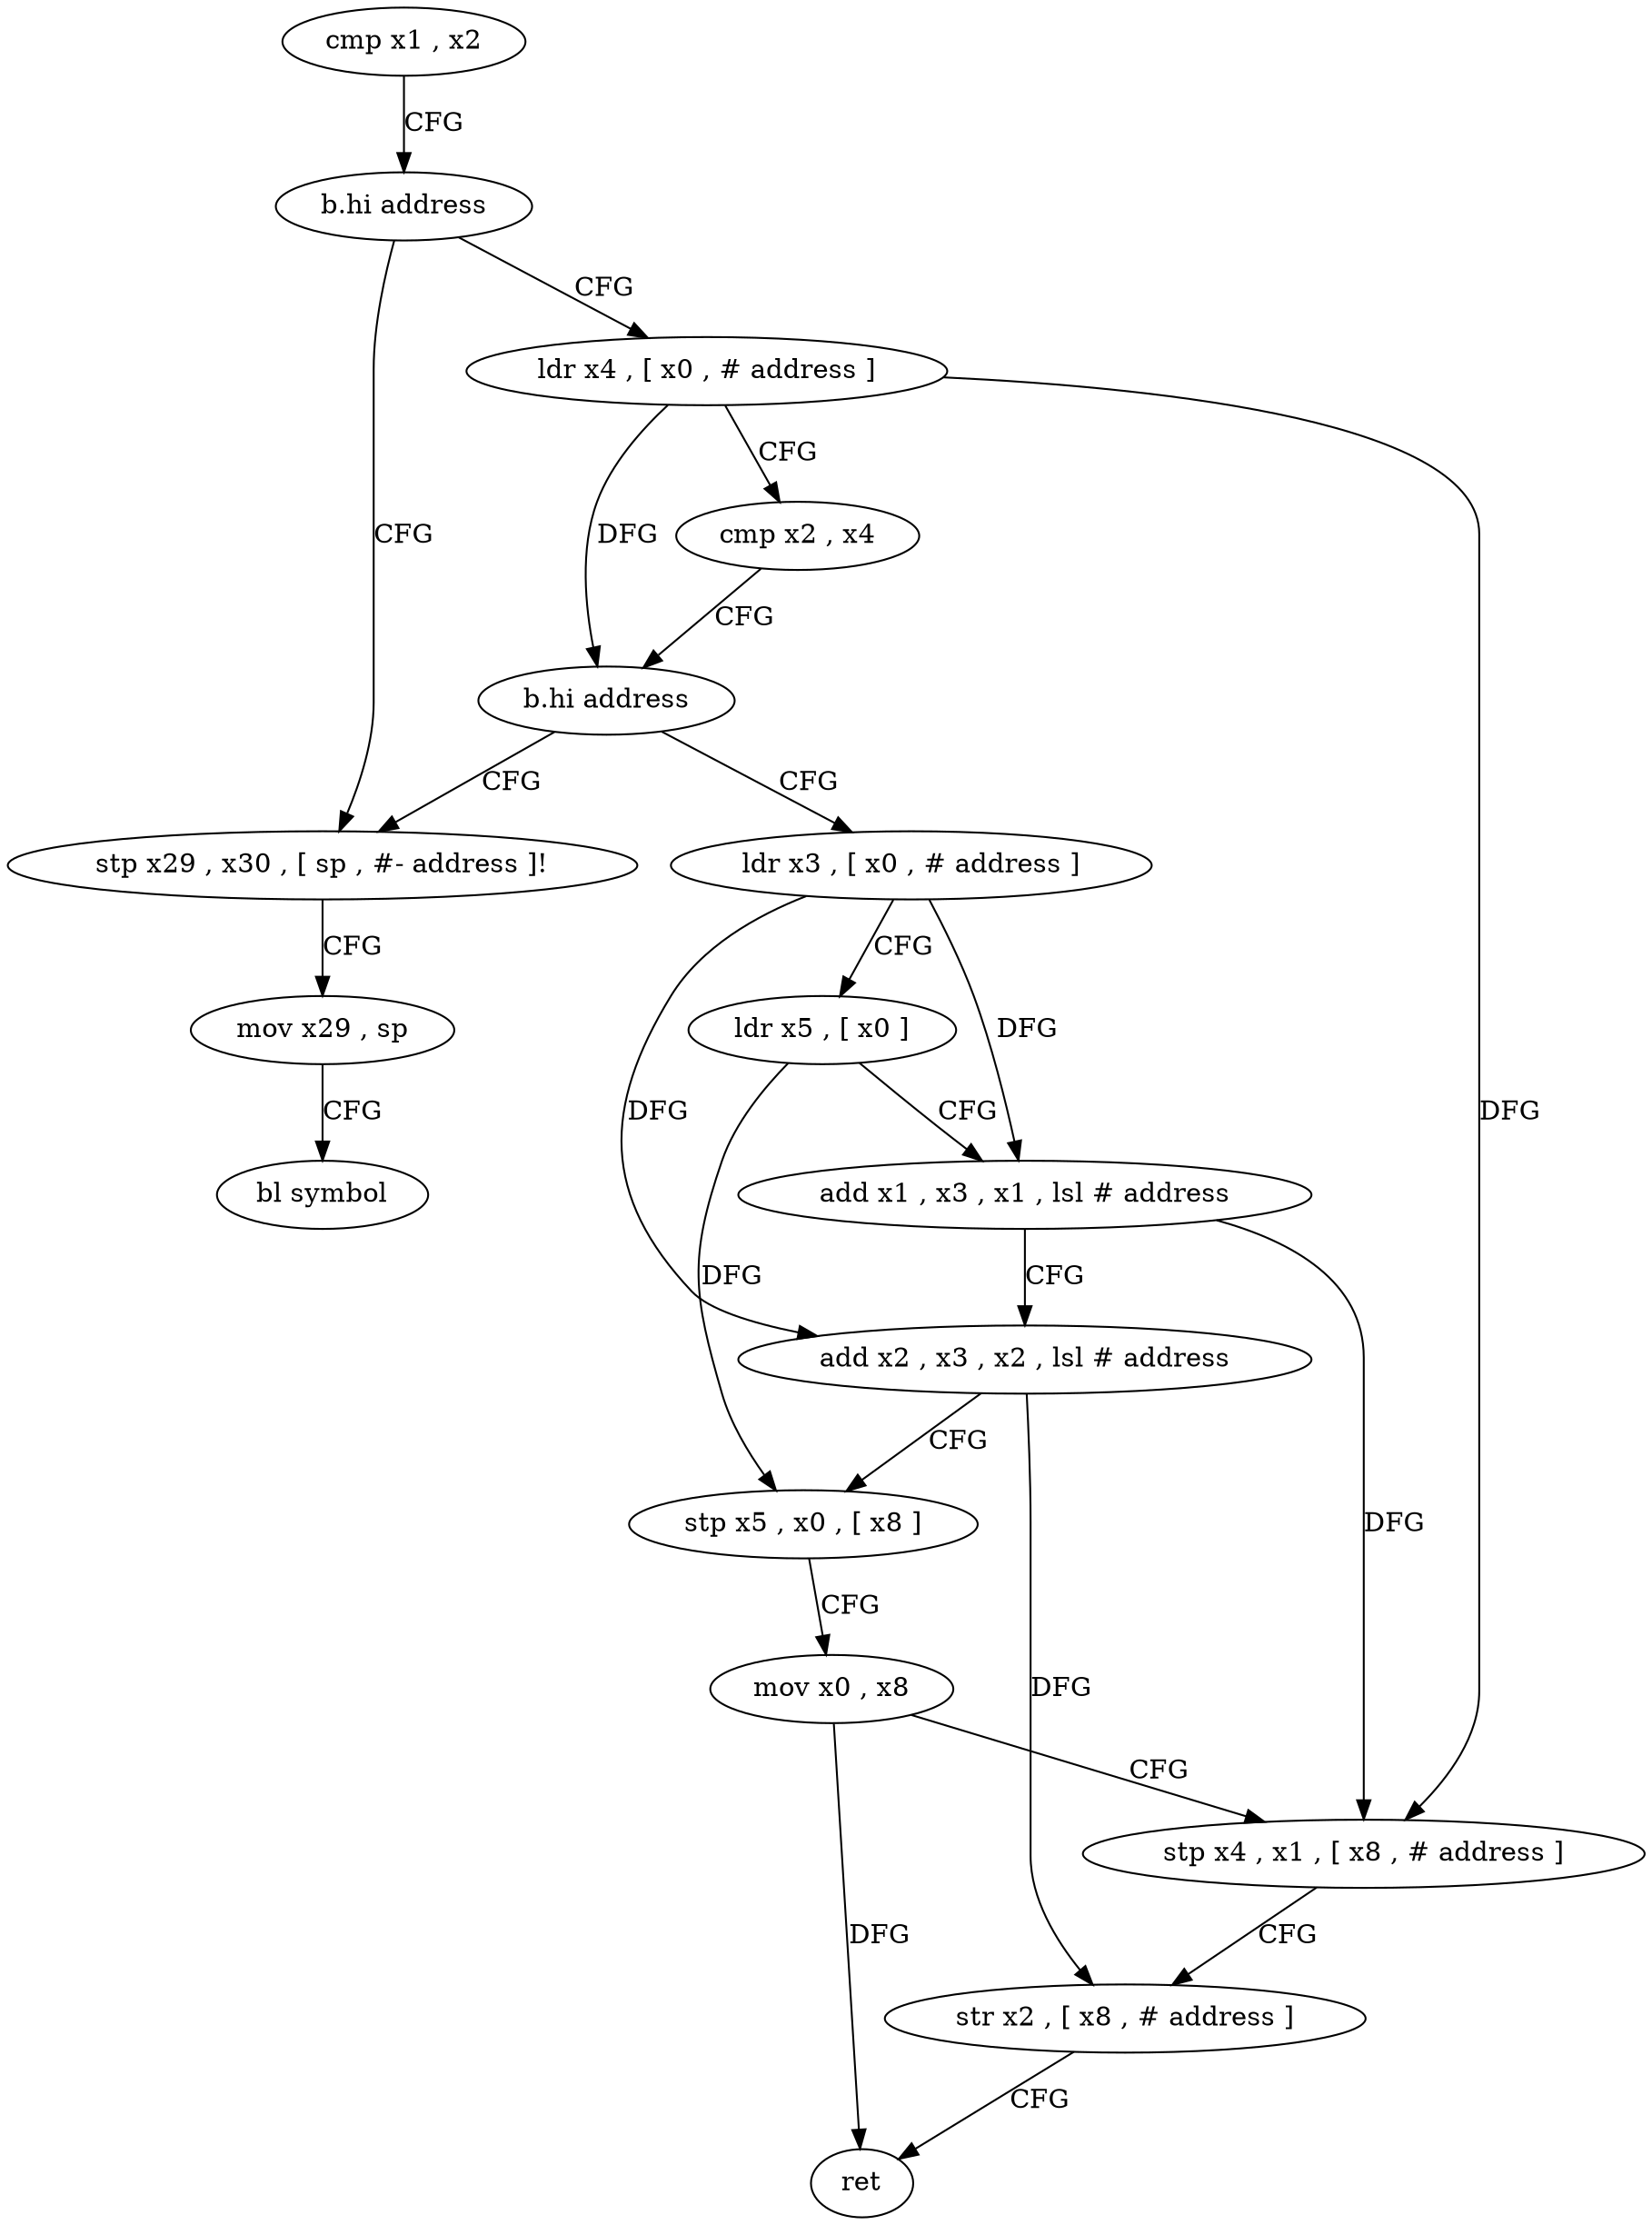 digraph "func" {
"150056" [label = "cmp x1 , x2" ]
"150060" [label = "b.hi address" ]
"150112" [label = "stp x29 , x30 , [ sp , #- address ]!" ]
"150064" [label = "ldr x4 , [ x0 , # address ]" ]
"150116" [label = "mov x29 , sp" ]
"150120" [label = "bl symbol" ]
"150068" [label = "cmp x2 , x4" ]
"150072" [label = "b.hi address" ]
"150076" [label = "ldr x3 , [ x0 , # address ]" ]
"150080" [label = "ldr x5 , [ x0 ]" ]
"150084" [label = "add x1 , x3 , x1 , lsl # address" ]
"150088" [label = "add x2 , x3 , x2 , lsl # address" ]
"150092" [label = "stp x5 , x0 , [ x8 ]" ]
"150096" [label = "mov x0 , x8" ]
"150100" [label = "stp x4 , x1 , [ x8 , # address ]" ]
"150104" [label = "str x2 , [ x8 , # address ]" ]
"150108" [label = "ret" ]
"150056" -> "150060" [ label = "CFG" ]
"150060" -> "150112" [ label = "CFG" ]
"150060" -> "150064" [ label = "CFG" ]
"150112" -> "150116" [ label = "CFG" ]
"150064" -> "150068" [ label = "CFG" ]
"150064" -> "150072" [ label = "DFG" ]
"150064" -> "150100" [ label = "DFG" ]
"150116" -> "150120" [ label = "CFG" ]
"150068" -> "150072" [ label = "CFG" ]
"150072" -> "150112" [ label = "CFG" ]
"150072" -> "150076" [ label = "CFG" ]
"150076" -> "150080" [ label = "CFG" ]
"150076" -> "150084" [ label = "DFG" ]
"150076" -> "150088" [ label = "DFG" ]
"150080" -> "150084" [ label = "CFG" ]
"150080" -> "150092" [ label = "DFG" ]
"150084" -> "150088" [ label = "CFG" ]
"150084" -> "150100" [ label = "DFG" ]
"150088" -> "150092" [ label = "CFG" ]
"150088" -> "150104" [ label = "DFG" ]
"150092" -> "150096" [ label = "CFG" ]
"150096" -> "150100" [ label = "CFG" ]
"150096" -> "150108" [ label = "DFG" ]
"150100" -> "150104" [ label = "CFG" ]
"150104" -> "150108" [ label = "CFG" ]
}
